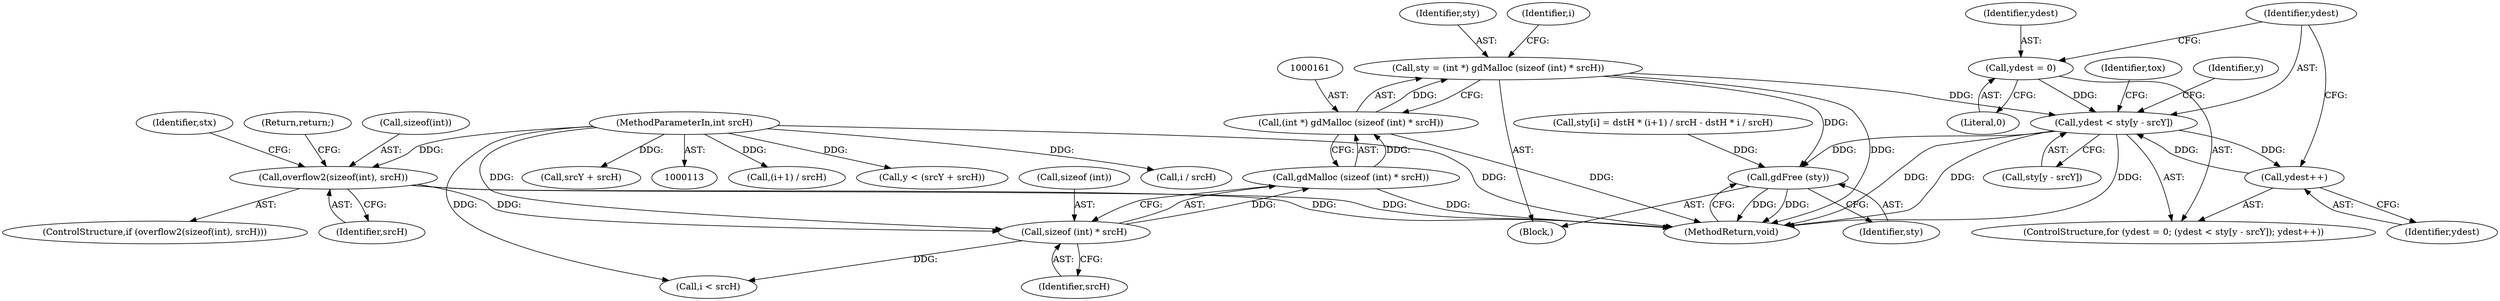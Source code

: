digraph "0_php-src_c395c6e5d7e8df37a21265ff76e48fe75ceb5ae6?w=1_1@array" {
"1000256" [label="(Call,ydest < sty[y - srcY])"];
"1000253" [label="(Call,ydest = 0)"];
"1000263" [label="(Call,ydest++)"];
"1000256" [label="(Call,ydest < sty[y - srcY])"];
"1000158" [label="(Call,sty = (int *) gdMalloc (sizeof (int) * srcH))"];
"1000160" [label="(Call,(int *) gdMalloc (sizeof (int) * srcH))"];
"1000162" [label="(Call,gdMalloc (sizeof (int) * srcH))"];
"1000163" [label="(Call,sizeof (int) * srcH)"];
"1000143" [label="(Call,overflow2(sizeof(int), srcH))"];
"1000123" [label="(MethodParameterIn,int srcH)"];
"1000465" [label="(Call,gdFree (sty))"];
"1000166" [label="(Identifier,srcH)"];
"1000146" [label="(Identifier,srcH)"];
"1000142" [label="(ControlStructure,if (overflow2(sizeof(int), srcH)))"];
"1000162" [label="(Call,gdMalloc (sizeof (int) * srcH))"];
"1000211" [label="(Call,(i+1) / srcH)"];
"1000124" [label="(Block,)"];
"1000244" [label="(Call,y < (srcY + srcH))"];
"1000467" [label="(MethodReturn,void)"];
"1000258" [label="(Call,sty[y - srcY])"];
"1000148" [label="(Return,return;)"];
"1000218" [label="(Call,i / srcH)"];
"1000144" [label="(Call,sizeof(int))"];
"1000246" [label="(Call,srcY + srcH)"];
"1000150" [label="(Identifier,stx)"];
"1000263" [label="(Call,ydest++)"];
"1000163" [label="(Call,sizeof (int) * srcH)"];
"1000158" [label="(Call,sty = (int *) gdMalloc (sizeof (int) * srcH))"];
"1000160" [label="(Call,(int *) gdMalloc (sizeof (int) * srcH))"];
"1000254" [label="(Identifier,ydest)"];
"1000267" [label="(Identifier,tox)"];
"1000466" [label="(Identifier,sty)"];
"1000253" [label="(Call,ydest = 0)"];
"1000264" [label="(Identifier,ydest)"];
"1000465" [label="(Call,gdFree (sty))"];
"1000169" [label="(Identifier,i)"];
"1000257" [label="(Identifier,ydest)"];
"1000256" [label="(Call,ydest < sty[y - srcY])"];
"1000255" [label="(Literal,0)"];
"1000143" [label="(Call,overflow2(sizeof(int), srcH))"];
"1000204" [label="(Call,sty[i] = dstH * (i+1) / srcH - dstH * i / srcH)"];
"1000159" [label="(Identifier,sty)"];
"1000252" [label="(ControlStructure,for (ydest = 0; (ydest < sty[y - srcY]); ydest++))"];
"1000250" [label="(Identifier,y)"];
"1000164" [label="(Call,sizeof (int))"];
"1000198" [label="(Call,i < srcH)"];
"1000123" [label="(MethodParameterIn,int srcH)"];
"1000256" -> "1000252"  [label="AST: "];
"1000256" -> "1000258"  [label="CFG: "];
"1000257" -> "1000256"  [label="AST: "];
"1000258" -> "1000256"  [label="AST: "];
"1000267" -> "1000256"  [label="CFG: "];
"1000250" -> "1000256"  [label="CFG: "];
"1000256" -> "1000467"  [label="DDG: "];
"1000256" -> "1000467"  [label="DDG: "];
"1000256" -> "1000467"  [label="DDG: "];
"1000253" -> "1000256"  [label="DDG: "];
"1000263" -> "1000256"  [label="DDG: "];
"1000158" -> "1000256"  [label="DDG: "];
"1000256" -> "1000263"  [label="DDG: "];
"1000256" -> "1000465"  [label="DDG: "];
"1000253" -> "1000252"  [label="AST: "];
"1000253" -> "1000255"  [label="CFG: "];
"1000254" -> "1000253"  [label="AST: "];
"1000255" -> "1000253"  [label="AST: "];
"1000257" -> "1000253"  [label="CFG: "];
"1000263" -> "1000252"  [label="AST: "];
"1000263" -> "1000264"  [label="CFG: "];
"1000264" -> "1000263"  [label="AST: "];
"1000257" -> "1000263"  [label="CFG: "];
"1000158" -> "1000124"  [label="AST: "];
"1000158" -> "1000160"  [label="CFG: "];
"1000159" -> "1000158"  [label="AST: "];
"1000160" -> "1000158"  [label="AST: "];
"1000169" -> "1000158"  [label="CFG: "];
"1000158" -> "1000467"  [label="DDG: "];
"1000160" -> "1000158"  [label="DDG: "];
"1000158" -> "1000465"  [label="DDG: "];
"1000160" -> "1000162"  [label="CFG: "];
"1000161" -> "1000160"  [label="AST: "];
"1000162" -> "1000160"  [label="AST: "];
"1000160" -> "1000467"  [label="DDG: "];
"1000162" -> "1000160"  [label="DDG: "];
"1000162" -> "1000163"  [label="CFG: "];
"1000163" -> "1000162"  [label="AST: "];
"1000162" -> "1000467"  [label="DDG: "];
"1000163" -> "1000162"  [label="DDG: "];
"1000163" -> "1000166"  [label="CFG: "];
"1000164" -> "1000163"  [label="AST: "];
"1000166" -> "1000163"  [label="AST: "];
"1000143" -> "1000163"  [label="DDG: "];
"1000123" -> "1000163"  [label="DDG: "];
"1000163" -> "1000198"  [label="DDG: "];
"1000143" -> "1000142"  [label="AST: "];
"1000143" -> "1000146"  [label="CFG: "];
"1000144" -> "1000143"  [label="AST: "];
"1000146" -> "1000143"  [label="AST: "];
"1000148" -> "1000143"  [label="CFG: "];
"1000150" -> "1000143"  [label="CFG: "];
"1000143" -> "1000467"  [label="DDG: "];
"1000143" -> "1000467"  [label="DDG: "];
"1000123" -> "1000143"  [label="DDG: "];
"1000123" -> "1000113"  [label="AST: "];
"1000123" -> "1000467"  [label="DDG: "];
"1000123" -> "1000198"  [label="DDG: "];
"1000123" -> "1000211"  [label="DDG: "];
"1000123" -> "1000218"  [label="DDG: "];
"1000123" -> "1000244"  [label="DDG: "];
"1000123" -> "1000246"  [label="DDG: "];
"1000465" -> "1000124"  [label="AST: "];
"1000465" -> "1000466"  [label="CFG: "];
"1000466" -> "1000465"  [label="AST: "];
"1000467" -> "1000465"  [label="CFG: "];
"1000465" -> "1000467"  [label="DDG: "];
"1000465" -> "1000467"  [label="DDG: "];
"1000204" -> "1000465"  [label="DDG: "];
}
